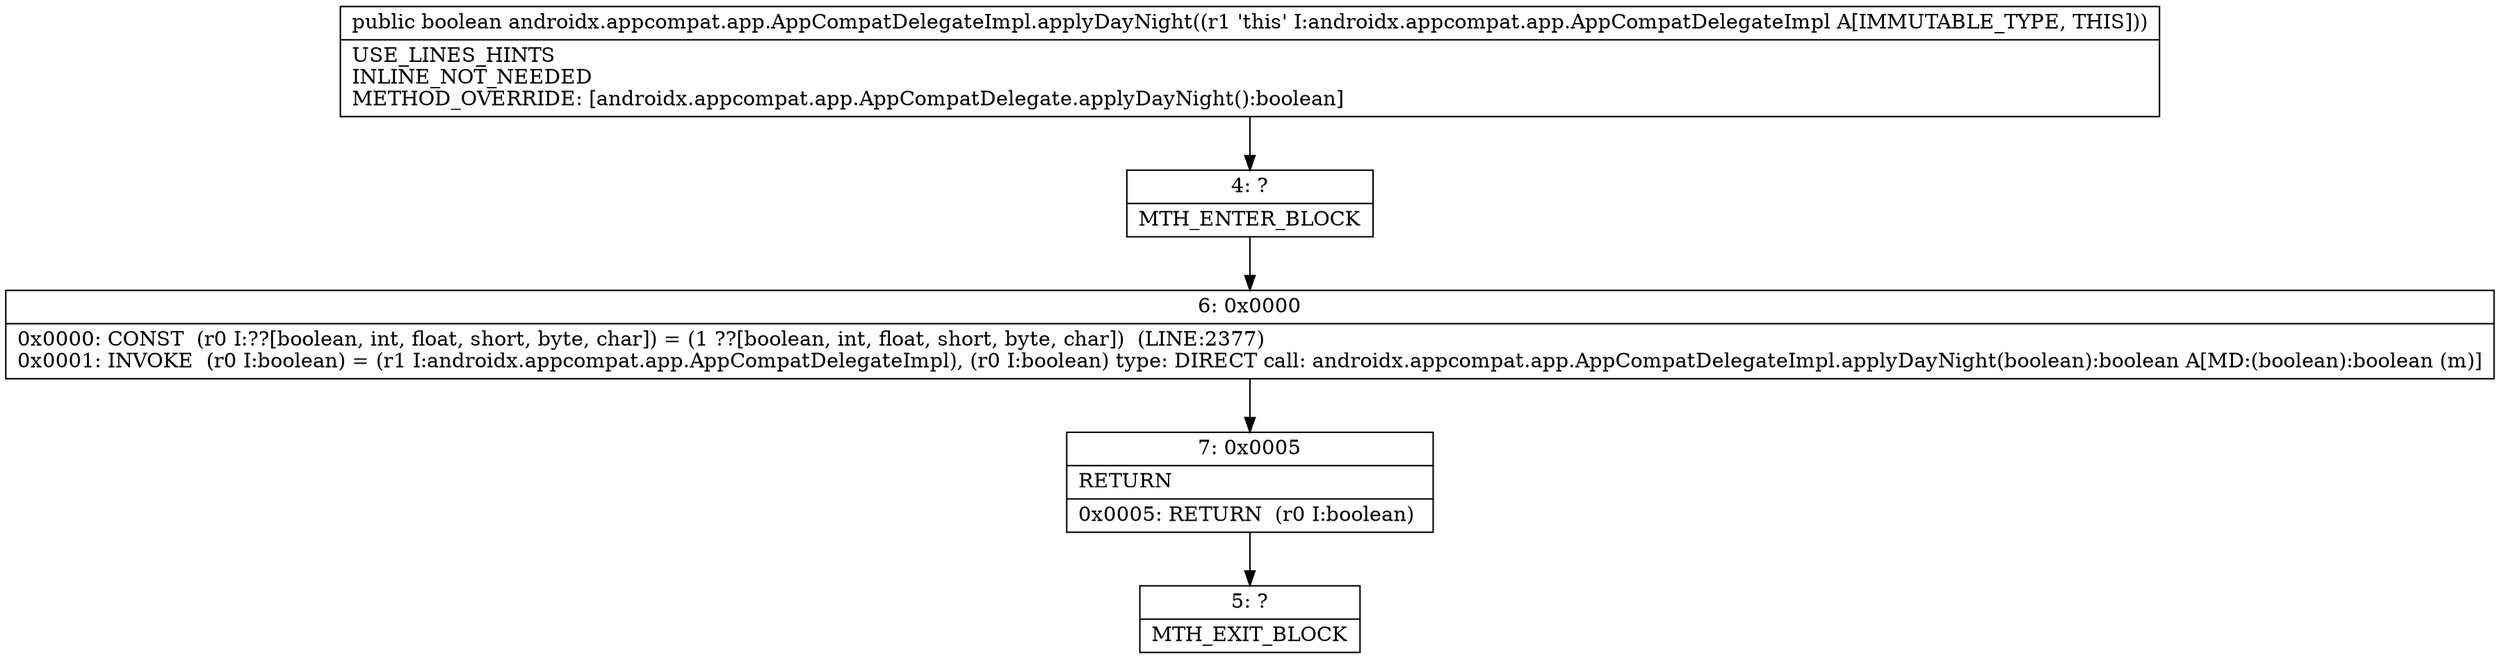 digraph "CFG forandroidx.appcompat.app.AppCompatDelegateImpl.applyDayNight()Z" {
Node_4 [shape=record,label="{4\:\ ?|MTH_ENTER_BLOCK\l}"];
Node_6 [shape=record,label="{6\:\ 0x0000|0x0000: CONST  (r0 I:??[boolean, int, float, short, byte, char]) = (1 ??[boolean, int, float, short, byte, char])  (LINE:2377)\l0x0001: INVOKE  (r0 I:boolean) = (r1 I:androidx.appcompat.app.AppCompatDelegateImpl), (r0 I:boolean) type: DIRECT call: androidx.appcompat.app.AppCompatDelegateImpl.applyDayNight(boolean):boolean A[MD:(boolean):boolean (m)]\l}"];
Node_7 [shape=record,label="{7\:\ 0x0005|RETURN\l|0x0005: RETURN  (r0 I:boolean) \l}"];
Node_5 [shape=record,label="{5\:\ ?|MTH_EXIT_BLOCK\l}"];
MethodNode[shape=record,label="{public boolean androidx.appcompat.app.AppCompatDelegateImpl.applyDayNight((r1 'this' I:androidx.appcompat.app.AppCompatDelegateImpl A[IMMUTABLE_TYPE, THIS]))  | USE_LINES_HINTS\lINLINE_NOT_NEEDED\lMETHOD_OVERRIDE: [androidx.appcompat.app.AppCompatDelegate.applyDayNight():boolean]\l}"];
MethodNode -> Node_4;Node_4 -> Node_6;
Node_6 -> Node_7;
Node_7 -> Node_5;
}

